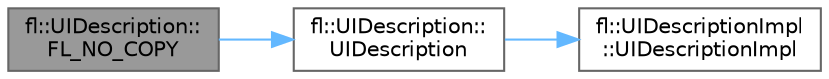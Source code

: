 digraph "fl::UIDescription::FL_NO_COPY"
{
 // INTERACTIVE_SVG=YES
 // LATEX_PDF_SIZE
  bgcolor="transparent";
  edge [fontname=Helvetica,fontsize=10,labelfontname=Helvetica,labelfontsize=10];
  node [fontname=Helvetica,fontsize=10,shape=box,height=0.2,width=0.4];
  rankdir="LR";
  Node1 [id="Node000001",label="fl::UIDescription::\lFL_NO_COPY",height=0.2,width=0.4,color="gray40", fillcolor="grey60", style="filled", fontcolor="black",tooltip=" "];
  Node1 -> Node2 [id="edge1_Node000001_Node000002",color="steelblue1",style="solid",tooltip=" "];
  Node2 [id="Node000002",label="fl::UIDescription::\lUIDescription",height=0.2,width=0.4,color="grey40", fillcolor="white", style="filled",URL="$de/d86/classfl_1_1_u_i_description_acc3ac847410788b1fbe4788cee4a65ec.html#acc3ac847410788b1fbe4788cee4a65ec",tooltip=" "];
  Node2 -> Node3 [id="edge2_Node000002_Node000003",color="steelblue1",style="solid",tooltip=" "];
  Node3 [id="Node000003",label="fl::UIDescriptionImpl\l::UIDescriptionImpl",height=0.2,width=0.4,color="grey40", fillcolor="white", style="filled",URL="$de/d69/classfl_1_1_u_i_description_impl_a214030a8b1acafdb8c9928d99d9ec94e.html#a214030a8b1acafdb8c9928d99d9ec94e",tooltip=" "];
}
